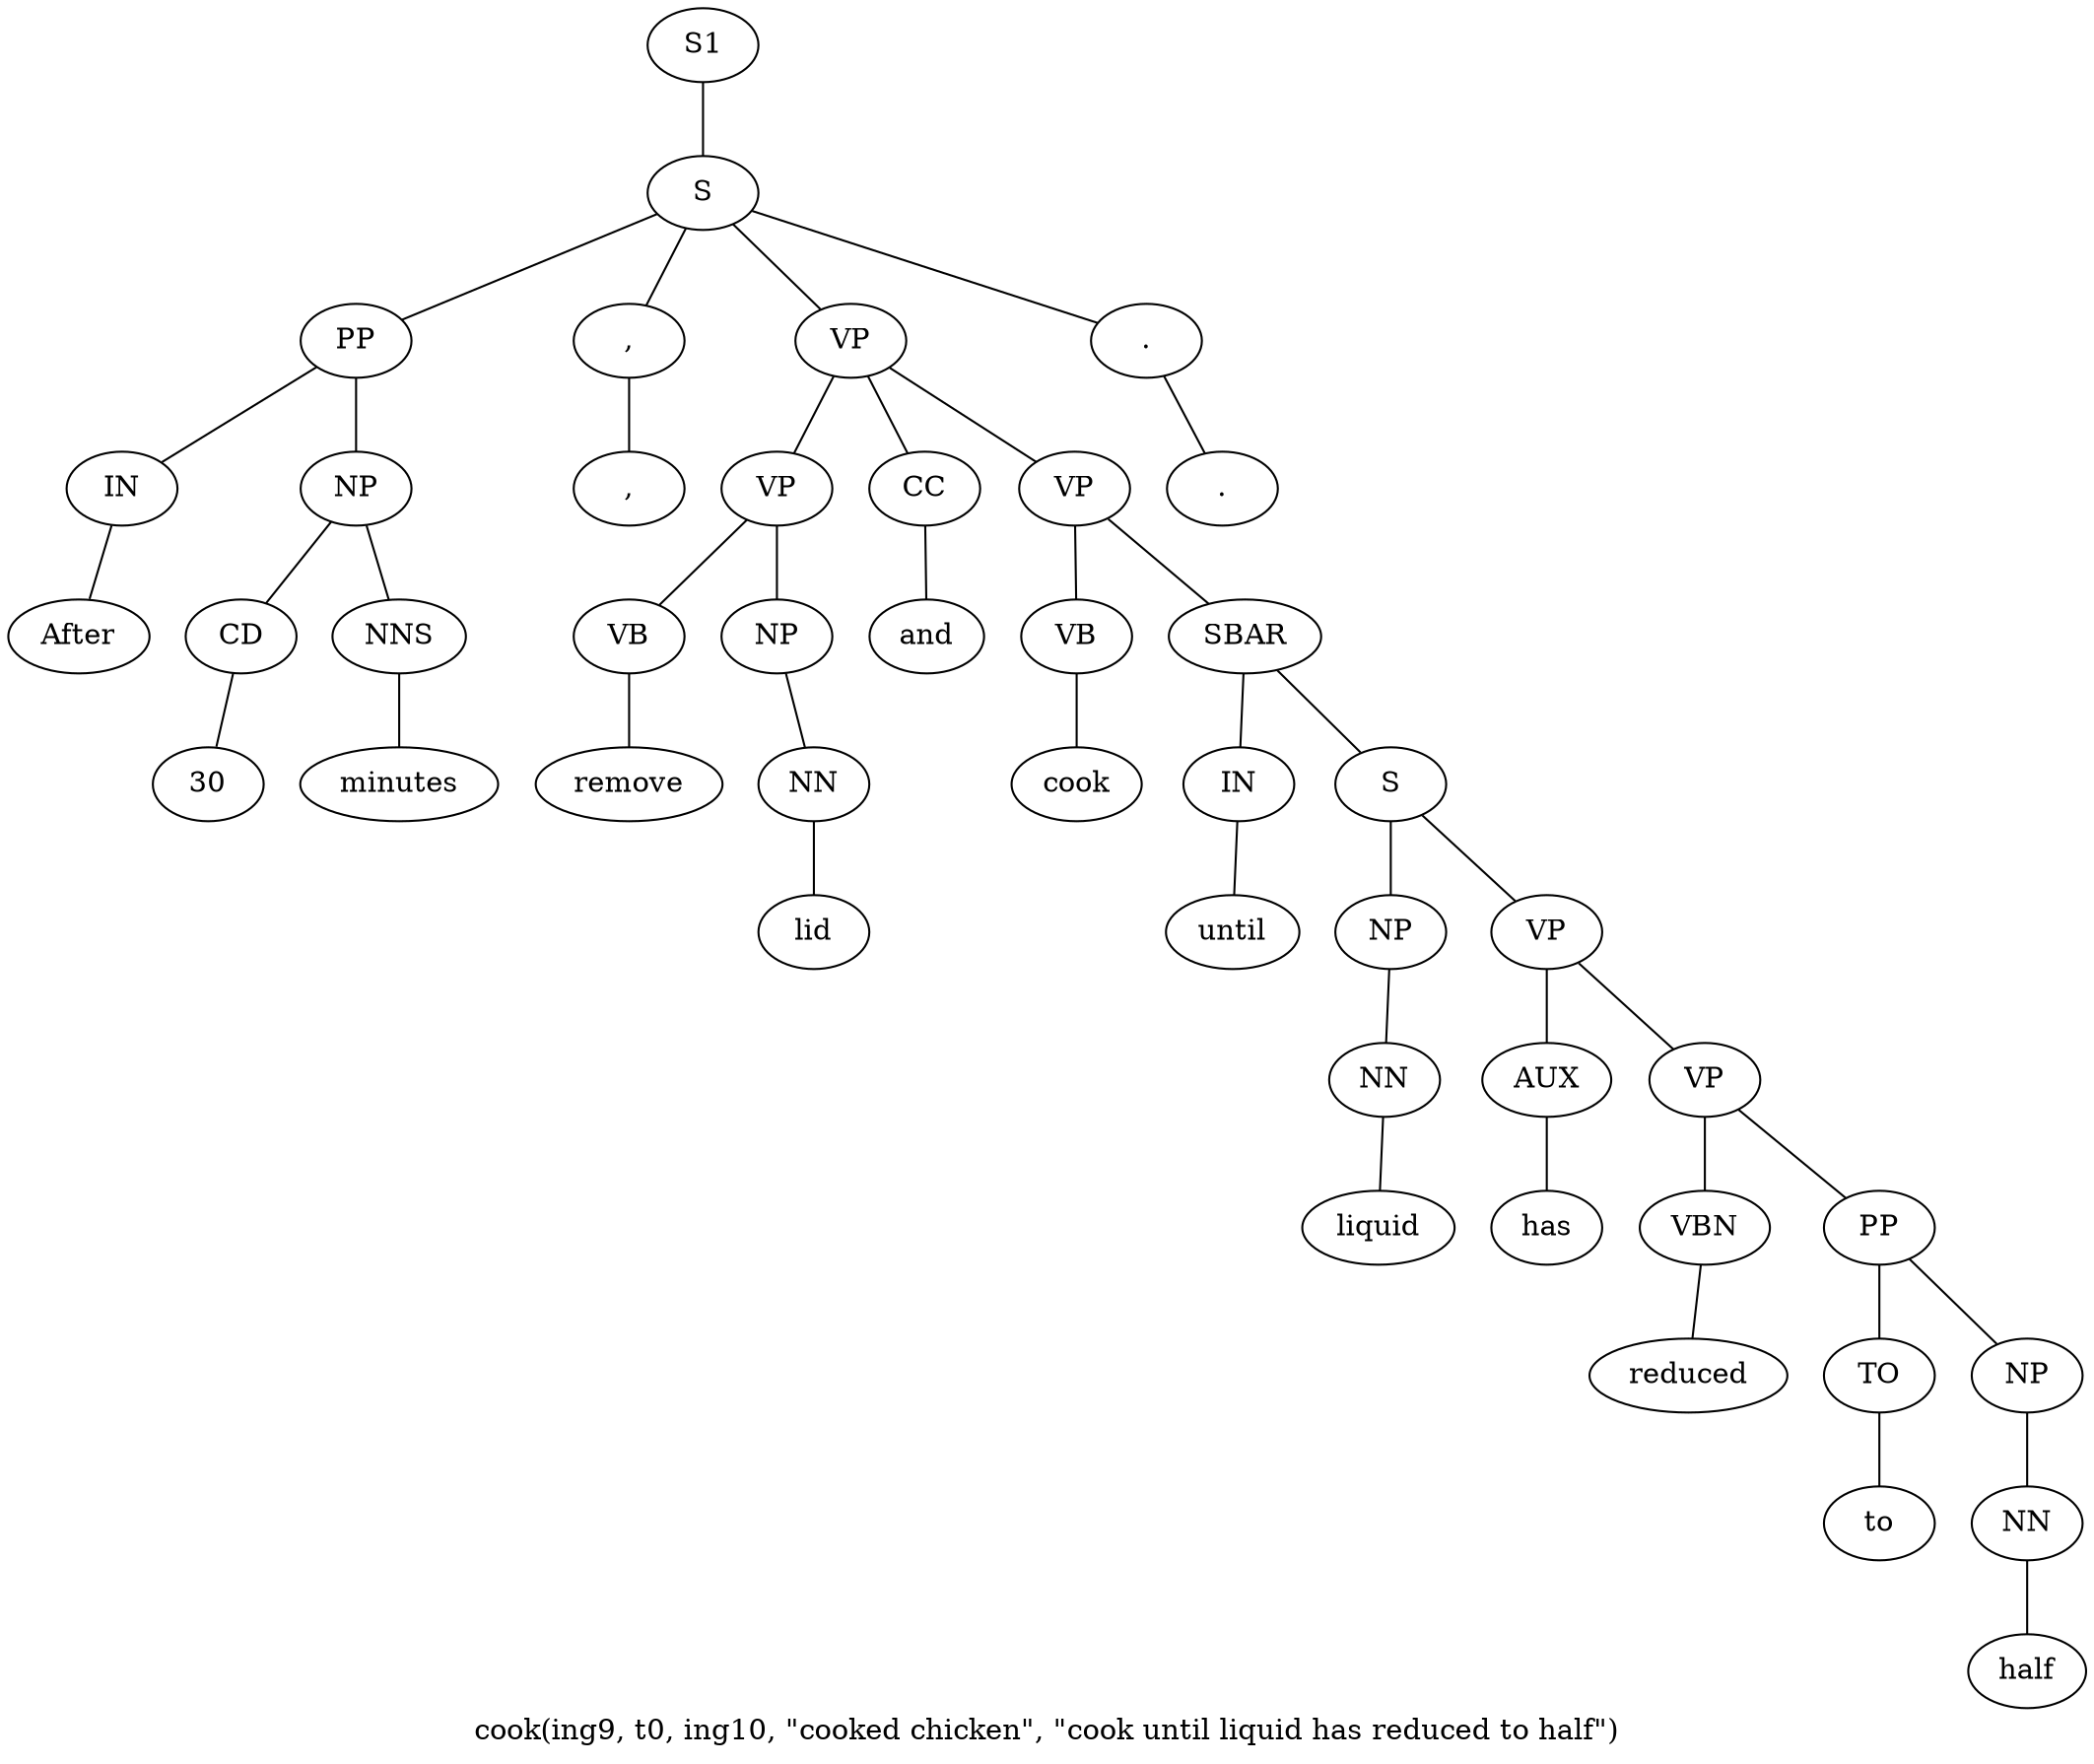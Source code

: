 graph SyntaxGraph {
	label = "cook(ing9, t0, ing10, \"cooked chicken\", \"cook until liquid has reduced to half\")";
	Node0 [label="S1"];
	Node1 [label="S"];
	Node2 [label="PP"];
	Node3 [label="IN"];
	Node4 [label="After"];
	Node5 [label="NP"];
	Node6 [label="CD"];
	Node7 [label="30"];
	Node8 [label="NNS"];
	Node9 [label="minutes"];
	Node10 [label=","];
	Node11 [label=","];
	Node12 [label="VP"];
	Node13 [label="VP"];
	Node14 [label="VB"];
	Node15 [label="remove"];
	Node16 [label="NP"];
	Node17 [label="NN"];
	Node18 [label="lid"];
	Node19 [label="CC"];
	Node20 [label="and"];
	Node21 [label="VP"];
	Node22 [label="VB"];
	Node23 [label="cook"];
	Node24 [label="SBAR"];
	Node25 [label="IN"];
	Node26 [label="until"];
	Node27 [label="S"];
	Node28 [label="NP"];
	Node29 [label="NN"];
	Node30 [label="liquid"];
	Node31 [label="VP"];
	Node32 [label="AUX"];
	Node33 [label="has"];
	Node34 [label="VP"];
	Node35 [label="VBN"];
	Node36 [label="reduced"];
	Node37 [label="PP"];
	Node38 [label="TO"];
	Node39 [label="to"];
	Node40 [label="NP"];
	Node41 [label="NN"];
	Node42 [label="half"];
	Node43 [label="."];
	Node44 [label="."];

	Node0 -- Node1;
	Node1 -- Node2;
	Node1 -- Node10;
	Node1 -- Node12;
	Node1 -- Node43;
	Node2 -- Node3;
	Node2 -- Node5;
	Node3 -- Node4;
	Node5 -- Node6;
	Node5 -- Node8;
	Node6 -- Node7;
	Node8 -- Node9;
	Node10 -- Node11;
	Node12 -- Node13;
	Node12 -- Node19;
	Node12 -- Node21;
	Node13 -- Node14;
	Node13 -- Node16;
	Node14 -- Node15;
	Node16 -- Node17;
	Node17 -- Node18;
	Node19 -- Node20;
	Node21 -- Node22;
	Node21 -- Node24;
	Node22 -- Node23;
	Node24 -- Node25;
	Node24 -- Node27;
	Node25 -- Node26;
	Node27 -- Node28;
	Node27 -- Node31;
	Node28 -- Node29;
	Node29 -- Node30;
	Node31 -- Node32;
	Node31 -- Node34;
	Node32 -- Node33;
	Node34 -- Node35;
	Node34 -- Node37;
	Node35 -- Node36;
	Node37 -- Node38;
	Node37 -- Node40;
	Node38 -- Node39;
	Node40 -- Node41;
	Node41 -- Node42;
	Node43 -- Node44;
}